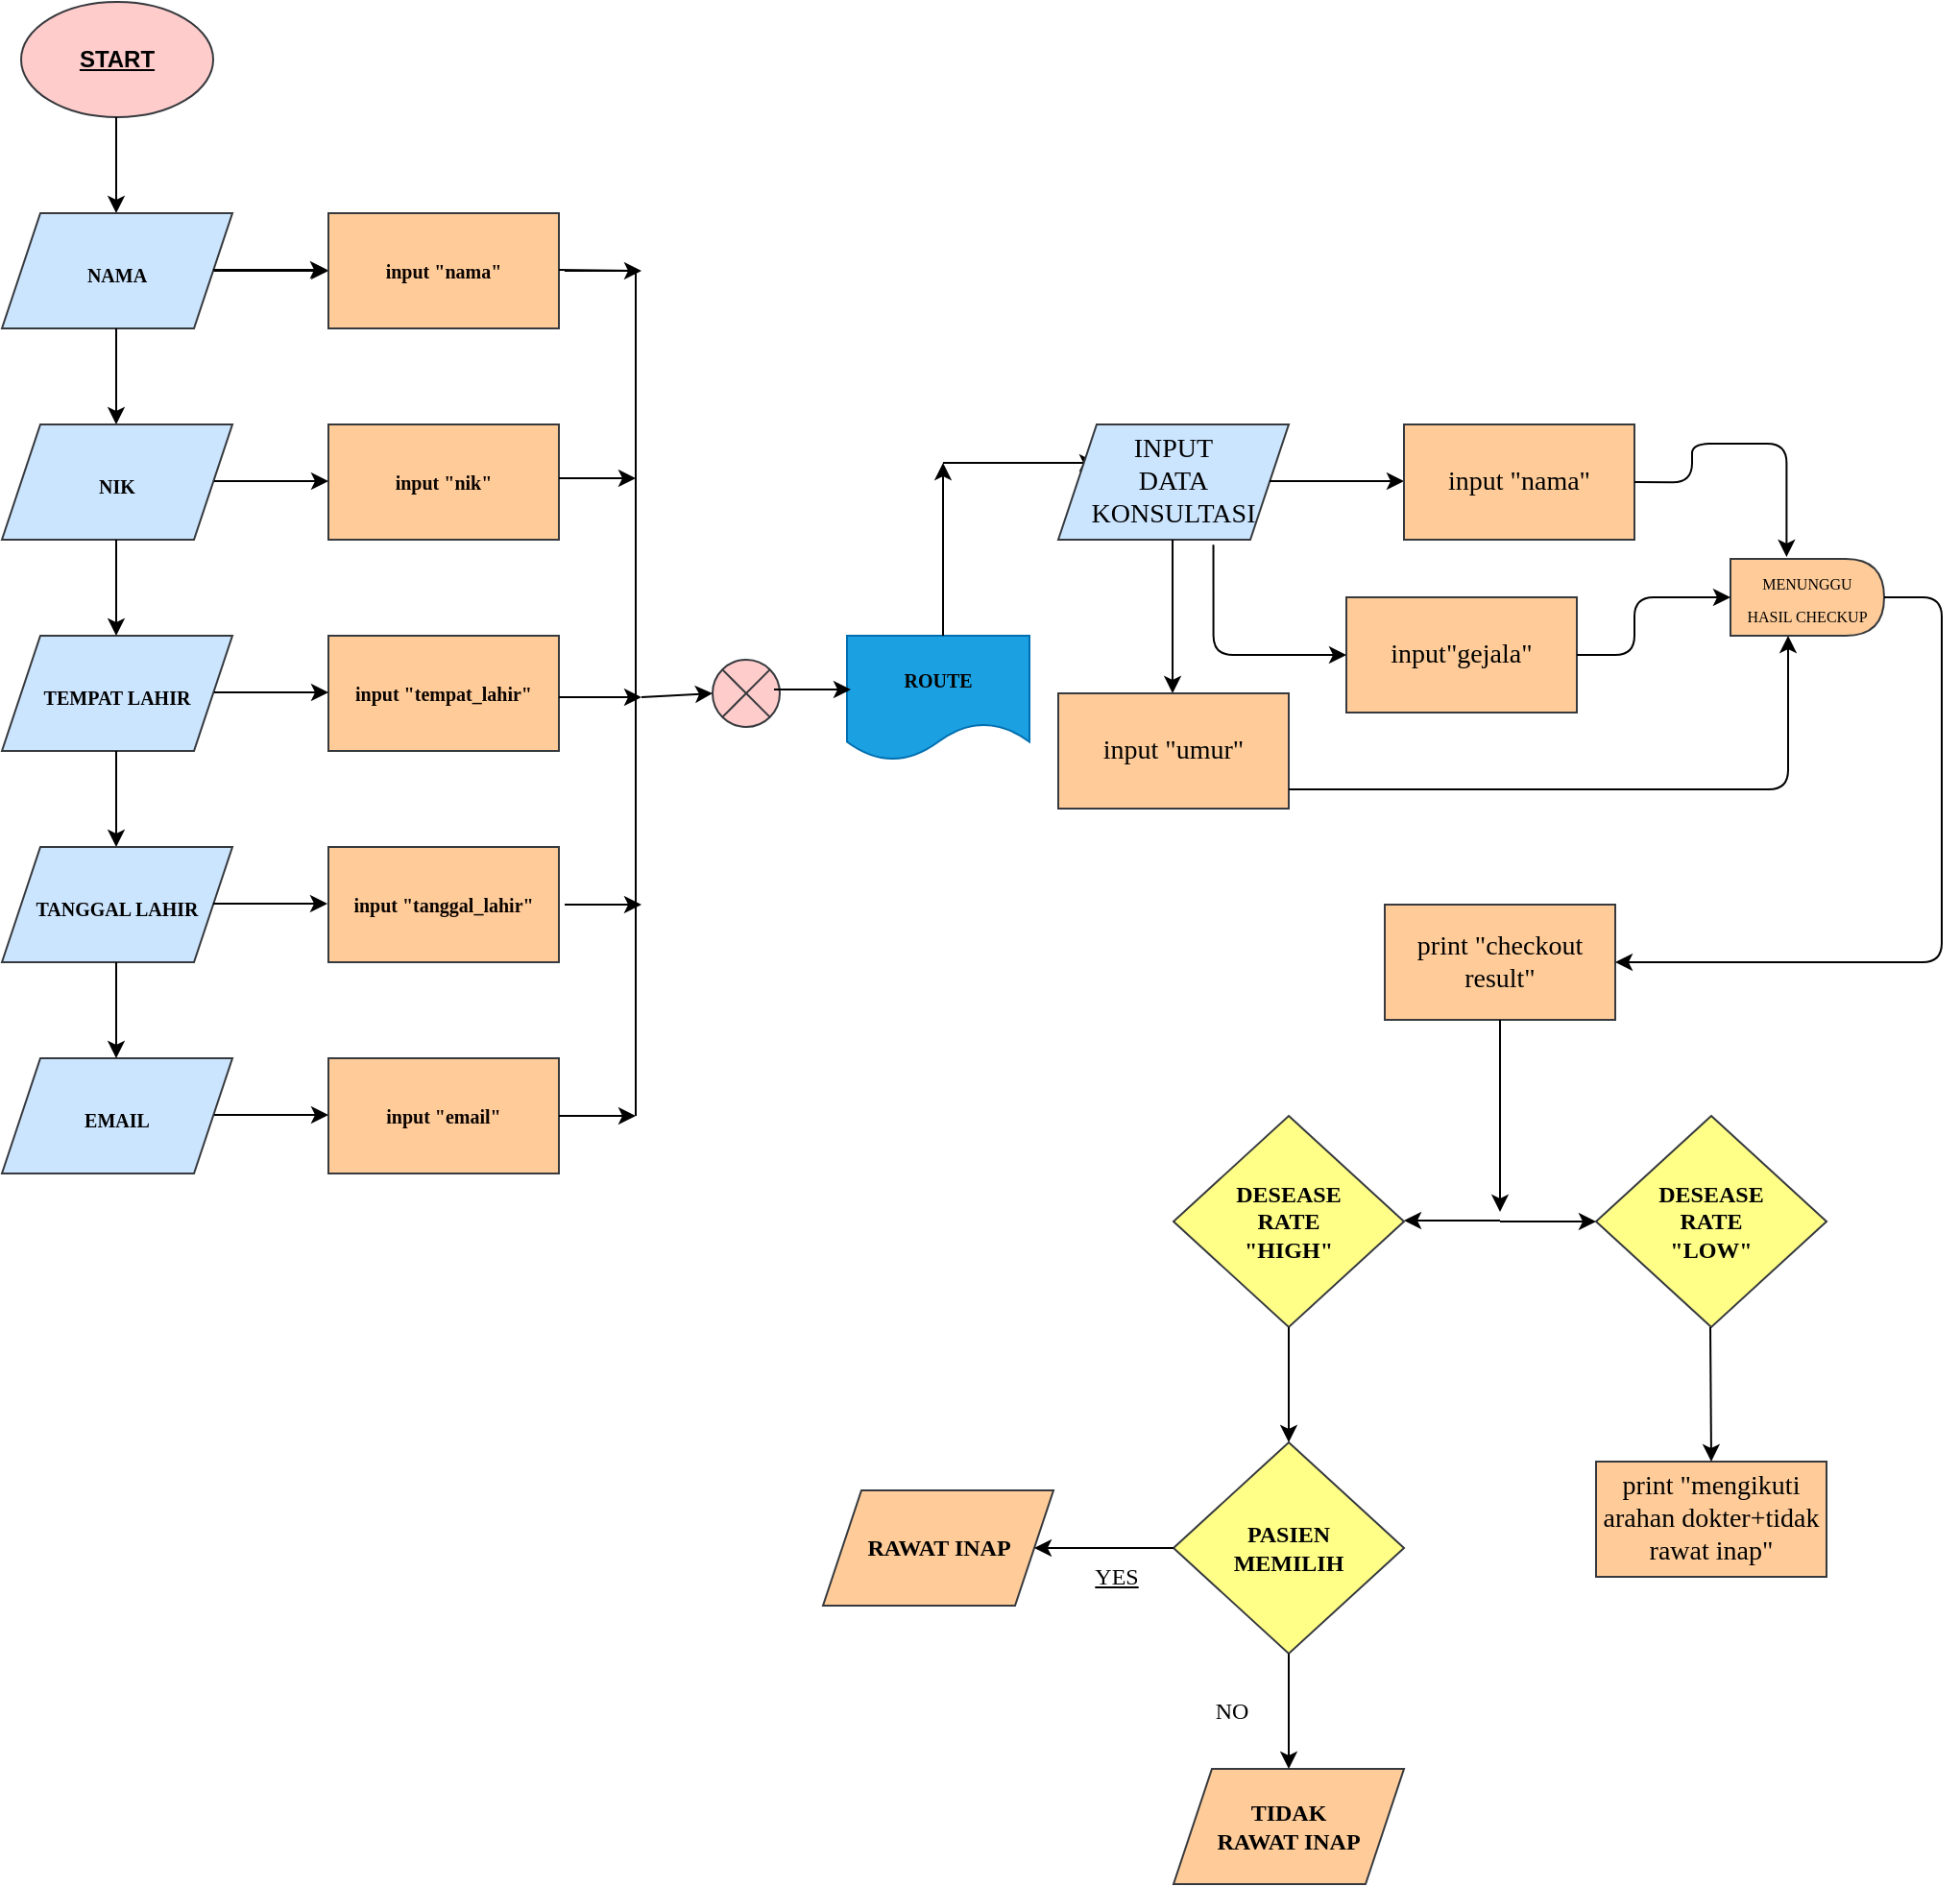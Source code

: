 <mxfile>
    <diagram id="Xf5GsuMawc0rOy-uEA9q" name="Page-1">
        <mxGraphModel dx="458" dy="490" grid="1" gridSize="10" guides="1" tooltips="1" connect="1" arrows="1" fold="1" page="1" pageScale="1" pageWidth="850" pageHeight="1100" background="#ffffff" math="0" shadow="0">
            <root>
                <mxCell id="0"/>
                <mxCell id="1" parent="0"/>
                <mxCell id="11" value="&lt;b&gt;&lt;u&gt;&lt;font color=&quot;#000000&quot;&gt;START&lt;/font&gt;&lt;/u&gt;&lt;/b&gt;" style="ellipse;whiteSpace=wrap;html=1;fillColor=#ffcccc;strokeColor=#36393d;shadow=0;sketch=0;" vertex="1" parent="1">
                    <mxGeometry x="40" y="90" width="100" height="60" as="geometry"/>
                </mxCell>
                <mxCell id="14" value="" style="endArrow=classic;html=1;labelBackgroundColor=default;fontFamily=Times New Roman;fontSize=18;fontColor=#FDFCFF;strokeColor=#000000;" edge="1" parent="1">
                    <mxGeometry width="50" height="50" relative="1" as="geometry">
                        <mxPoint x="89.5" y="150" as="sourcePoint"/>
                        <mxPoint x="89.5" y="200" as="targetPoint"/>
                    </mxGeometry>
                </mxCell>
                <mxCell id="32" value="" style="edgeStyle=none;html=1;labelBackgroundColor=default;fontFamily=Times New Roman;fontSize=10;fontColor=#0A0300;strokeColor=#000000;" edge="1" parent="1" source="15" target="26">
                    <mxGeometry relative="1" as="geometry"/>
                </mxCell>
                <mxCell id="15" value="&lt;font style=&quot;font-size: 10px&quot;&gt;&lt;font color=&quot;#000000&quot;&gt;&lt;b&gt;NAMA&lt;/b&gt;&lt;/font&gt;&lt;br&gt;&lt;/font&gt;" style="shape=parallelogram;perimeter=parallelogramPerimeter;whiteSpace=wrap;html=1;fixedSize=1;shadow=0;sketch=0;fontFamily=Times New Roman;fontSize=18;strokeColor=#36393d;fillColor=#cce5ff;" vertex="1" parent="1">
                    <mxGeometry x="30" y="200" width="120" height="60" as="geometry"/>
                </mxCell>
                <mxCell id="17" value="" style="endArrow=classic;html=1;labelBackgroundColor=default;fontFamily=Times New Roman;fontSize=18;fontColor=#FDFCFF;strokeColor=#000000;" edge="1" parent="1">
                    <mxGeometry width="50" height="50" relative="1" as="geometry">
                        <mxPoint x="89.5" y="260" as="sourcePoint"/>
                        <mxPoint x="89.5" y="310" as="targetPoint"/>
                    </mxGeometry>
                </mxCell>
                <mxCell id="18" value="&lt;font style=&quot;font-size: 10px&quot;&gt;&lt;font color=&quot;#000000&quot;&gt;&lt;b&gt;NIK&lt;/b&gt;&lt;/font&gt;&lt;br&gt;&lt;/font&gt;" style="shape=parallelogram;perimeter=parallelogramPerimeter;whiteSpace=wrap;html=1;fixedSize=1;shadow=0;sketch=0;fontFamily=Times New Roman;fontSize=18;strokeColor=#36393d;fillColor=#cce5ff;" vertex="1" parent="1">
                    <mxGeometry x="30" y="310" width="120" height="60" as="geometry"/>
                </mxCell>
                <mxCell id="19" value="&lt;font style=&quot;font-size: 10px&quot;&gt;&lt;font color=&quot;#000000&quot;&gt;&lt;b&gt;TEMPAT LAHIR&lt;/b&gt;&lt;/font&gt;&lt;br&gt;&lt;/font&gt;" style="shape=parallelogram;perimeter=parallelogramPerimeter;whiteSpace=wrap;html=1;fixedSize=1;shadow=0;sketch=0;fontFamily=Times New Roman;fontSize=18;strokeColor=#36393d;fillColor=#cce5ff;" vertex="1" parent="1">
                    <mxGeometry x="30" y="420" width="120" height="60" as="geometry"/>
                </mxCell>
                <mxCell id="20" value="&lt;font style=&quot;font-size: 10px&quot;&gt;&lt;font color=&quot;#000000&quot;&gt;&lt;b&gt;TANGGAL LAHIR&lt;/b&gt;&lt;/font&gt;&lt;br&gt;&lt;/font&gt;" style="shape=parallelogram;perimeter=parallelogramPerimeter;whiteSpace=wrap;html=1;fixedSize=1;shadow=0;sketch=0;fontFamily=Times New Roman;fontSize=18;strokeColor=#36393d;fillColor=#cce5ff;" vertex="1" parent="1">
                    <mxGeometry x="30" y="530" width="120" height="60" as="geometry"/>
                </mxCell>
                <mxCell id="21" value="&lt;font style=&quot;font-size: 10px&quot;&gt;&lt;font color=&quot;#000000&quot;&gt;&lt;b&gt;EMAIL&lt;/b&gt;&lt;/font&gt;&lt;br&gt;&lt;/font&gt;" style="shape=parallelogram;perimeter=parallelogramPerimeter;whiteSpace=wrap;html=1;fixedSize=1;shadow=0;sketch=0;fontFamily=Times New Roman;fontSize=18;strokeColor=#36393d;fillColor=#cce5ff;" vertex="1" parent="1">
                    <mxGeometry x="30" y="640" width="120" height="60" as="geometry"/>
                </mxCell>
                <mxCell id="22" value="" style="endArrow=classic;html=1;labelBackgroundColor=default;fontFamily=Times New Roman;fontSize=18;fontColor=#FDFCFF;strokeColor=#000000;" edge="1" parent="1">
                    <mxGeometry width="50" height="50" relative="1" as="geometry">
                        <mxPoint x="89.5" y="370" as="sourcePoint"/>
                        <mxPoint x="89.5" y="420" as="targetPoint"/>
                    </mxGeometry>
                </mxCell>
                <mxCell id="23" value="" style="endArrow=classic;html=1;labelBackgroundColor=default;fontFamily=Times New Roman;fontSize=18;fontColor=#FDFCFF;strokeColor=#000000;" edge="1" parent="1">
                    <mxGeometry width="50" height="50" relative="1" as="geometry">
                        <mxPoint x="89.5" y="480" as="sourcePoint"/>
                        <mxPoint x="89.5" y="530" as="targetPoint"/>
                    </mxGeometry>
                </mxCell>
                <mxCell id="24" value="" style="endArrow=classic;html=1;labelBackgroundColor=default;fontFamily=Times New Roman;fontSize=18;fontColor=#FDFCFF;strokeColor=#000000;" edge="1" parent="1">
                    <mxGeometry width="50" height="50" relative="1" as="geometry">
                        <mxPoint x="89.5" y="590" as="sourcePoint"/>
                        <mxPoint x="89.5" y="640" as="targetPoint"/>
                    </mxGeometry>
                </mxCell>
                <mxCell id="26" value="&lt;font color=&quot;#0a0300&quot;&gt;&lt;b&gt;input &quot;nama&quot;&lt;/b&gt;&lt;/font&gt;" style="rounded=0;whiteSpace=wrap;html=1;shadow=0;sketch=0;fontFamily=Times New Roman;fontSize=10;strokeColor=#36393d;fillColor=#ffcc99;" vertex="1" parent="1">
                    <mxGeometry x="200" y="200" width="120" height="60" as="geometry"/>
                </mxCell>
                <mxCell id="27" value="" style="endArrow=classic;html=1;labelBackgroundColor=default;fontFamily=Times New Roman;fontSize=18;fontColor=#FDFCFF;strokeColor=#000000;" edge="1" parent="1">
                    <mxGeometry width="50" height="50" relative="1" as="geometry">
                        <mxPoint x="140" y="229.5" as="sourcePoint"/>
                        <mxPoint x="199.5" y="229.5" as="targetPoint"/>
                    </mxGeometry>
                </mxCell>
                <mxCell id="28" value="&lt;font color=&quot;#0a0300&quot;&gt;&lt;b&gt;input &quot;nik&quot;&lt;/b&gt;&lt;/font&gt;" style="rounded=0;whiteSpace=wrap;html=1;shadow=0;sketch=0;fontFamily=Times New Roman;fontSize=10;strokeColor=#36393d;fillColor=#ffcc99;" vertex="1" parent="1">
                    <mxGeometry x="200" y="310" width="120" height="60" as="geometry"/>
                </mxCell>
                <mxCell id="29" value="&lt;font color=&quot;#0a0300&quot;&gt;&lt;b&gt;input &quot;tempat_lahir&quot;&lt;/b&gt;&lt;/font&gt;" style="rounded=0;whiteSpace=wrap;html=1;shadow=0;sketch=0;fontFamily=Times New Roman;fontSize=10;strokeColor=#36393d;fillColor=#ffcc99;" vertex="1" parent="1">
                    <mxGeometry x="200" y="420" width="120" height="60" as="geometry"/>
                </mxCell>
                <mxCell id="30" value="&lt;font color=&quot;#0a0300&quot;&gt;&lt;b&gt;input &quot;tanggal_lahir&quot;&lt;/b&gt;&lt;/font&gt;" style="rounded=0;whiteSpace=wrap;html=1;shadow=0;sketch=0;fontFamily=Times New Roman;fontSize=10;strokeColor=#36393d;fillColor=#ffcc99;" vertex="1" parent="1">
                    <mxGeometry x="200" y="530" width="120" height="60" as="geometry"/>
                </mxCell>
                <mxCell id="31" value="&lt;font color=&quot;#0a0300&quot;&gt;&lt;b&gt;input &quot;email&quot;&lt;/b&gt;&lt;/font&gt;" style="rounded=0;whiteSpace=wrap;html=1;shadow=0;sketch=0;fontFamily=Times New Roman;fontSize=10;strokeColor=#36393d;fillColor=#ffcc99;" vertex="1" parent="1">
                    <mxGeometry x="200" y="640" width="120" height="60" as="geometry"/>
                </mxCell>
                <mxCell id="33" value="" style="endArrow=classic;html=1;labelBackgroundColor=default;fontFamily=Times New Roman;fontSize=18;fontColor=#FDFCFF;strokeColor=#000000;" edge="1" parent="1">
                    <mxGeometry width="50" height="50" relative="1" as="geometry">
                        <mxPoint x="140.5" y="339.5" as="sourcePoint"/>
                        <mxPoint x="200" y="339.5" as="targetPoint"/>
                    </mxGeometry>
                </mxCell>
                <mxCell id="34" value="" style="endArrow=classic;html=1;labelBackgroundColor=default;fontFamily=Times New Roman;fontSize=18;fontColor=#FDFCFF;strokeColor=#000000;" edge="1" parent="1">
                    <mxGeometry width="50" height="50" relative="1" as="geometry">
                        <mxPoint x="140.5" y="449.5" as="sourcePoint"/>
                        <mxPoint x="200" y="449.5" as="targetPoint"/>
                    </mxGeometry>
                </mxCell>
                <mxCell id="35" value="" style="endArrow=classic;html=1;labelBackgroundColor=default;fontFamily=Times New Roman;fontSize=18;fontColor=#FDFCFF;strokeColor=#000000;" edge="1" parent="1">
                    <mxGeometry width="50" height="50" relative="1" as="geometry">
                        <mxPoint x="140" y="559.5" as="sourcePoint"/>
                        <mxPoint x="199.5" y="559.5" as="targetPoint"/>
                    </mxGeometry>
                </mxCell>
                <mxCell id="36" value="" style="endArrow=classic;html=1;labelBackgroundColor=default;fontFamily=Times New Roman;fontSize=18;fontColor=#FDFCFF;strokeColor=#000000;" edge="1" parent="1">
                    <mxGeometry width="50" height="50" relative="1" as="geometry">
                        <mxPoint x="140.5" y="669.5" as="sourcePoint"/>
                        <mxPoint x="200" y="669.5" as="targetPoint"/>
                    </mxGeometry>
                </mxCell>
                <mxCell id="38" value="" style="shape=sumEllipse;perimeter=ellipsePerimeter;whiteSpace=wrap;html=1;backgroundOutline=1;shadow=0;sketch=0;fontFamily=Times New Roman;fontSize=10;strokeColor=#36393d;fillColor=#ffcccc;" vertex="1" parent="1">
                    <mxGeometry x="400" y="432.5" width="35" height="35" as="geometry"/>
                </mxCell>
                <mxCell id="39" value="&lt;font color=&quot;#030303&quot;&gt;&lt;b&gt;ROUTE&lt;/b&gt;&lt;/font&gt;" style="shape=document;whiteSpace=wrap;html=1;boundedLbl=1;shadow=0;sketch=0;fontFamily=Times New Roman;fontSize=10;strokeColor=#006EAF;fillColor=#1ba1e2;fontColor=#ffffff;" vertex="1" parent="1">
                    <mxGeometry x="470" y="420" width="95" height="65" as="geometry"/>
                </mxCell>
                <mxCell id="41" value="" style="endArrow=none;html=1;labelBackgroundColor=default;fontFamily=Times New Roman;fontSize=10;fontColor=#0A0300;strokeColor=#000000;" edge="1" parent="1">
                    <mxGeometry width="50" height="50" relative="1" as="geometry">
                        <mxPoint x="320" y="229.5" as="sourcePoint"/>
                        <mxPoint x="360" y="230" as="targetPoint"/>
                    </mxGeometry>
                </mxCell>
                <mxCell id="42" value="" style="endArrow=none;html=1;labelBackgroundColor=default;fontFamily=Times New Roman;fontSize=10;fontColor=#0A0300;strokeColor=#000000;" edge="1" parent="1">
                    <mxGeometry width="50" height="50" relative="1" as="geometry">
                        <mxPoint x="360" y="670" as="sourcePoint"/>
                        <mxPoint x="360" y="230" as="targetPoint"/>
                    </mxGeometry>
                </mxCell>
                <mxCell id="43" value="" style="endArrow=none;html=1;labelBackgroundColor=default;fontFamily=Times New Roman;fontSize=10;fontColor=#0A0300;strokeColor=#000000;" edge="1" parent="1">
                    <mxGeometry width="50" height="50" relative="1" as="geometry">
                        <mxPoint x="325" y="670" as="sourcePoint"/>
                        <mxPoint x="350" y="670" as="targetPoint"/>
                    </mxGeometry>
                </mxCell>
                <mxCell id="44" value="" style="endArrow=classic;html=1;labelBackgroundColor=default;fontFamily=Times New Roman;fontSize=10;fontColor=#0A0300;strokeColor=#000000;" edge="1" parent="1">
                    <mxGeometry width="50" height="50" relative="1" as="geometry">
                        <mxPoint x="320" y="670" as="sourcePoint"/>
                        <mxPoint x="360" y="670" as="targetPoint"/>
                    </mxGeometry>
                </mxCell>
                <mxCell id="45" value="" style="endArrow=classic;html=1;labelBackgroundColor=default;fontFamily=Times New Roman;fontSize=10;fontColor=#0A0300;strokeColor=#000000;" edge="1" parent="1">
                    <mxGeometry width="50" height="50" relative="1" as="geometry">
                        <mxPoint x="323" y="560" as="sourcePoint"/>
                        <mxPoint x="363" y="560" as="targetPoint"/>
                    </mxGeometry>
                </mxCell>
                <mxCell id="46" value="" style="endArrow=classic;html=1;labelBackgroundColor=default;fontFamily=Times New Roman;fontSize=10;fontColor=#0A0300;strokeColor=#000000;" edge="1" parent="1">
                    <mxGeometry width="50" height="50" relative="1" as="geometry">
                        <mxPoint x="320" y="452" as="sourcePoint"/>
                        <mxPoint x="363" y="452" as="targetPoint"/>
                    </mxGeometry>
                </mxCell>
                <mxCell id="47" value="" style="endArrow=classic;html=1;labelBackgroundColor=default;fontFamily=Times New Roman;fontSize=10;fontColor=#0A0300;strokeColor=#000000;" edge="1" parent="1">
                    <mxGeometry width="50" height="50" relative="1" as="geometry">
                        <mxPoint x="320" y="338" as="sourcePoint"/>
                        <mxPoint x="360" y="338" as="targetPoint"/>
                    </mxGeometry>
                </mxCell>
                <mxCell id="48" value="" style="endArrow=classic;html=1;labelBackgroundColor=default;fontFamily=Times New Roman;fontSize=10;fontColor=#0A0300;strokeColor=#000000;" edge="1" parent="1">
                    <mxGeometry width="50" height="50" relative="1" as="geometry">
                        <mxPoint x="323" y="230" as="sourcePoint"/>
                        <mxPoint x="363" y="230" as="targetPoint"/>
                    </mxGeometry>
                </mxCell>
                <mxCell id="49" value="" style="endArrow=classic;html=1;labelBackgroundColor=default;fontFamily=Times New Roman;fontSize=10;fontColor=#0A0300;strokeColor=#000000;entryX=0;entryY=0.5;entryDx=0;entryDy=0;" edge="1" parent="1" target="38">
                    <mxGeometry width="50" height="50" relative="1" as="geometry">
                        <mxPoint x="363" y="452" as="sourcePoint"/>
                        <mxPoint x="430" y="452" as="targetPoint"/>
                    </mxGeometry>
                </mxCell>
                <mxCell id="50" value="" style="endArrow=classic;html=1;labelBackgroundColor=default;fontFamily=Times New Roman;fontSize=10;fontColor=#0A0300;strokeColor=#000000;" edge="1" parent="1">
                    <mxGeometry width="50" height="50" relative="1" as="geometry">
                        <mxPoint x="432" y="448" as="sourcePoint"/>
                        <mxPoint x="472" y="448" as="targetPoint"/>
                    </mxGeometry>
                </mxCell>
                <mxCell id="51" value="" style="endArrow=classic;html=1;labelBackgroundColor=default;fontFamily=Times New Roman;fontSize=14;fontColor=#030303;strokeColor=#000000;" edge="1" parent="1">
                    <mxGeometry width="50" height="50" relative="1" as="geometry">
                        <mxPoint x="520" y="420" as="sourcePoint"/>
                        <mxPoint x="520" y="330" as="targetPoint"/>
                    </mxGeometry>
                </mxCell>
                <mxCell id="52" value="" style="endArrow=classic;html=1;labelBackgroundColor=default;fontFamily=Times New Roman;fontSize=14;fontColor=#030303;strokeColor=#000000;" edge="1" parent="1">
                    <mxGeometry width="50" height="50" relative="1" as="geometry">
                        <mxPoint x="520" y="330" as="sourcePoint"/>
                        <mxPoint x="600" y="330" as="targetPoint"/>
                    </mxGeometry>
                </mxCell>
                <mxCell id="54" value="&lt;font color=&quot;#000000&quot;&gt;INPUT&lt;br&gt;DATA&lt;br&gt;KONSULTASI&lt;br&gt;&lt;/font&gt;" style="shape=parallelogram;perimeter=parallelogramPerimeter;whiteSpace=wrap;html=1;fixedSize=1;shadow=0;sketch=0;fontFamily=Times New Roman;fontSize=14;strokeColor=#36393d;fillColor=#cce5ff;" vertex="1" parent="1">
                    <mxGeometry x="580" y="310" width="120" height="60" as="geometry"/>
                </mxCell>
                <mxCell id="55" value="" style="endArrow=classic;html=1;labelBackgroundColor=default;fontFamily=Times New Roman;fontSize=14;fontColor=#000000;strokeColor=#000000;" edge="1" parent="1">
                    <mxGeometry width="50" height="50" relative="1" as="geometry">
                        <mxPoint x="690" y="339.52" as="sourcePoint"/>
                        <mxPoint x="760" y="339.52" as="targetPoint"/>
                    </mxGeometry>
                </mxCell>
                <mxCell id="56" value="" style="endArrow=classic;html=1;labelBackgroundColor=default;fontFamily=Times New Roman;fontSize=14;fontColor=#030303;strokeColor=#000000;" edge="1" parent="1">
                    <mxGeometry width="50" height="50" relative="1" as="geometry">
                        <mxPoint x="639.52" y="370" as="sourcePoint"/>
                        <mxPoint x="639.52" y="450" as="targetPoint"/>
                    </mxGeometry>
                </mxCell>
                <mxCell id="58" value="&lt;font color=&quot;#000000&quot;&gt;input &quot;nama&quot;&lt;/font&gt;" style="rounded=0;whiteSpace=wrap;html=1;shadow=0;sketch=0;fontFamily=Times New Roman;fontSize=14;strokeColor=#36393d;fillColor=#ffcc99;" vertex="1" parent="1">
                    <mxGeometry x="760" y="310" width="120" height="60" as="geometry"/>
                </mxCell>
                <mxCell id="59" value="&lt;font color=&quot;#000000&quot;&gt;input &quot;umur&quot;&lt;/font&gt;" style="rounded=0;whiteSpace=wrap;html=1;shadow=0;sketch=0;fontFamily=Times New Roman;fontSize=14;strokeColor=#36393d;fillColor=#ffcc99;" vertex="1" parent="1">
                    <mxGeometry x="580" y="450" width="120" height="60" as="geometry"/>
                </mxCell>
                <mxCell id="61" value="&lt;font color=&quot;#000000&quot;&gt;input&quot;gejala&quot;&lt;/font&gt;" style="rounded=0;whiteSpace=wrap;html=1;shadow=0;sketch=0;fontFamily=Times New Roman;fontSize=14;strokeColor=#36393d;fillColor=#ffcc99;" vertex="1" parent="1">
                    <mxGeometry x="730" y="400" width="120" height="60" as="geometry"/>
                </mxCell>
                <mxCell id="62" value="" style="edgeStyle=segmentEdgeStyle;endArrow=classic;html=1;labelBackgroundColor=default;fontFamily=Times New Roman;fontSize=14;fontColor=#000000;strokeColor=#000000;entryX=0;entryY=0.5;entryDx=0;entryDy=0;exitX=0.673;exitY=1.044;exitDx=0;exitDy=0;exitPerimeter=0;" edge="1" parent="1" source="54" target="61">
                    <mxGeometry width="50" height="50" relative="1" as="geometry">
                        <mxPoint x="660" y="380" as="sourcePoint"/>
                        <mxPoint x="710" y="430" as="targetPoint"/>
                        <Array as="points">
                            <mxPoint x="661" y="430"/>
                        </Array>
                    </mxGeometry>
                </mxCell>
                <mxCell id="63" value="&lt;font color=&quot;#000000&quot;&gt;&lt;font style=&quot;font-size: 8px&quot;&gt;MENUNGGU&lt;br&gt;HASIL CHECKUP&lt;/font&gt;&lt;br&gt;&lt;/font&gt;" style="shape=delay;whiteSpace=wrap;html=1;shadow=0;sketch=0;fontFamily=Times New Roman;fontSize=14;strokeColor=#36393d;fillColor=#ffcc99;gradientColor=none;" vertex="1" parent="1">
                    <mxGeometry x="930" y="380" width="80" height="40" as="geometry"/>
                </mxCell>
                <mxCell id="65" value="" style="edgeStyle=segmentEdgeStyle;endArrow=classic;html=1;labelBackgroundColor=default;fontFamily=Times New Roman;fontSize=8;fontColor=#000000;strokeColor=#000000;entryX=0.375;entryY=1;entryDx=0;entryDy=0;entryPerimeter=0;" edge="1" parent="1" target="63">
                    <mxGeometry width="50" height="50" relative="1" as="geometry">
                        <mxPoint x="700" y="500" as="sourcePoint"/>
                        <mxPoint x="960" y="430" as="targetPoint"/>
                        <Array as="points">
                            <mxPoint x="960" y="500"/>
                        </Array>
                    </mxGeometry>
                </mxCell>
                <mxCell id="66" value="" style="edgeStyle=segmentEdgeStyle;endArrow=classic;html=1;labelBackgroundColor=default;fontFamily=Times New Roman;fontSize=8;fontColor=#000000;strokeColor=#000000;entryX=0;entryY=0.5;entryDx=0;entryDy=0;exitX=1;exitY=0.5;exitDx=0;exitDy=0;" edge="1" parent="1" source="61" target="63">
                    <mxGeometry width="50" height="50" relative="1" as="geometry">
                        <mxPoint x="850" y="449.95" as="sourcePoint"/>
                        <mxPoint x="900" y="399.95" as="targetPoint"/>
                        <Array as="points">
                            <mxPoint x="880" y="430"/>
                            <mxPoint x="880" y="400"/>
                        </Array>
                    </mxGeometry>
                </mxCell>
                <mxCell id="70" value="" style="edgeStyle=segmentEdgeStyle;endArrow=classic;html=1;labelBackgroundColor=default;fontFamily=Times New Roman;fontSize=8;fontColor=#000000;strokeColor=#000000;exitX=1;exitY=0.501;exitDx=0;exitDy=0;exitPerimeter=0;entryX=0.365;entryY=-0.026;entryDx=0;entryDy=0;entryPerimeter=0;" edge="1" parent="1" source="58" target="63">
                    <mxGeometry width="50" height="50" relative="1" as="geometry">
                        <mxPoint x="890" y="340" as="sourcePoint"/>
                        <mxPoint x="960" y="370" as="targetPoint"/>
                        <Array as="points">
                            <mxPoint x="910" y="340"/>
                            <mxPoint x="910" y="320"/>
                            <mxPoint x="959" y="320"/>
                        </Array>
                    </mxGeometry>
                </mxCell>
                <mxCell id="71" value="&lt;font color=&quot;#000000&quot;&gt;print &quot;checkout result&quot;&lt;/font&gt;" style="rounded=0;whiteSpace=wrap;html=1;shadow=0;sketch=0;fontFamily=Times New Roman;fontSize=14;strokeColor=#36393d;fillColor=#ffcc99;" vertex="1" parent="1">
                    <mxGeometry x="750" y="560" width="120" height="60" as="geometry"/>
                </mxCell>
                <mxCell id="72" value="" style="edgeStyle=segmentEdgeStyle;endArrow=classic;html=1;labelBackgroundColor=default;fontFamily=Times New Roman;fontSize=8;fontColor=#000000;strokeColor=#000000;entryX=1;entryY=0.5;entryDx=0;entryDy=0;" edge="1" parent="1" target="71">
                    <mxGeometry width="50" height="50" relative="1" as="geometry">
                        <mxPoint x="1010" y="400" as="sourcePoint"/>
                        <mxPoint x="1040" y="590" as="targetPoint"/>
                        <Array as="points">
                            <mxPoint x="1040" y="400"/>
                            <mxPoint x="1040" y="590"/>
                        </Array>
                    </mxGeometry>
                </mxCell>
                <mxCell id="73" value="&lt;font color=&quot;#000000&quot;&gt;&lt;b&gt;&lt;font style=&quot;font-size: 12px&quot;&gt;DESEASE&lt;br&gt;RATE&lt;br&gt;&quot;HIGH&quot;&lt;/font&gt;&lt;br&gt;&lt;/b&gt;&lt;/font&gt;" style="rhombus;whiteSpace=wrap;html=1;shadow=0;sketch=0;fontFamily=Times New Roman;fontSize=8;strokeColor=#36393d;fillColor=#ffff88;" vertex="1" parent="1">
                    <mxGeometry x="640" y="670" width="120" height="110" as="geometry"/>
                </mxCell>
                <mxCell id="75" value="" style="endArrow=classic;html=1;labelBackgroundColor=default;fontFamily=Times New Roman;fontSize=8;fontColor=#000000;strokeColor=#000000;exitX=0.5;exitY=1;exitDx=0;exitDy=0;" edge="1" parent="1" source="71">
                    <mxGeometry width="50" height="50" relative="1" as="geometry">
                        <mxPoint x="795" y="690" as="sourcePoint"/>
                        <mxPoint x="810" y="720" as="targetPoint"/>
                    </mxGeometry>
                </mxCell>
                <mxCell id="77" value="" style="endArrow=classic;html=1;labelBackgroundColor=default;fontFamily=Times New Roman;fontSize=8;fontColor=#000000;strokeColor=#000000;" edge="1" parent="1">
                    <mxGeometry width="50" height="50" relative="1" as="geometry">
                        <mxPoint x="810" y="724.5" as="sourcePoint"/>
                        <mxPoint x="760" y="724.5" as="targetPoint"/>
                    </mxGeometry>
                </mxCell>
                <mxCell id="78" value="&lt;font color=&quot;#000000&quot;&gt;&lt;b&gt;PASIEN&lt;br&gt;MEMILIH&lt;/b&gt;&lt;/font&gt;" style="rhombus;whiteSpace=wrap;html=1;shadow=0;sketch=0;fontFamily=Times New Roman;fontSize=12;strokeColor=#36393d;fillColor=#ffff88;" vertex="1" parent="1">
                    <mxGeometry x="640" y="840" width="120" height="110" as="geometry"/>
                </mxCell>
                <mxCell id="79" value="" style="endArrow=classic;html=1;labelBackgroundColor=default;fontFamily=Times New Roman;fontSize=12;fontColor=#000000;strokeColor=#000000;entryX=0.5;entryY=0;entryDx=0;entryDy=0;" edge="1" parent="1" target="78">
                    <mxGeometry width="50" height="50" relative="1" as="geometry">
                        <mxPoint x="700" y="780" as="sourcePoint"/>
                        <mxPoint x="750" y="730" as="targetPoint"/>
                    </mxGeometry>
                </mxCell>
                <mxCell id="80" value="&lt;font color=&quot;#000000&quot;&gt;&lt;b&gt;RAWAT INAP&lt;/b&gt;&lt;/font&gt;" style="shape=parallelogram;perimeter=parallelogramPerimeter;whiteSpace=wrap;html=1;fixedSize=1;shadow=0;sketch=0;fontFamily=Times New Roman;fontSize=12;strokeColor=#36393d;fillColor=#ffcc99;" vertex="1" parent="1">
                    <mxGeometry x="457.5" y="865" width="120" height="60" as="geometry"/>
                </mxCell>
                <mxCell id="81" value="&lt;b&gt;&lt;font color=&quot;#000000&quot;&gt;TIDAK&lt;br&gt;RAWAT INAP&lt;/font&gt;&lt;/b&gt;" style="shape=parallelogram;perimeter=parallelogramPerimeter;whiteSpace=wrap;html=1;fixedSize=1;shadow=0;sketch=0;fontFamily=Times New Roman;fontSize=12;strokeColor=#36393d;fillColor=#ffcc99;" vertex="1" parent="1">
                    <mxGeometry x="640" y="1010" width="120" height="60" as="geometry"/>
                </mxCell>
                <mxCell id="82" value="" style="endArrow=classic;html=1;labelBackgroundColor=default;fontFamily=Times New Roman;fontSize=12;fontColor=#000000;strokeColor=#000000;entryX=1;entryY=0.5;entryDx=0;entryDy=0;exitX=0;exitY=0.5;exitDx=0;exitDy=0;" edge="1" parent="1" source="78" target="80">
                    <mxGeometry width="50" height="50" relative="1" as="geometry">
                        <mxPoint x="570" y="940" as="sourcePoint"/>
                        <mxPoint x="620" y="890" as="targetPoint"/>
                    </mxGeometry>
                </mxCell>
                <mxCell id="83" value="YES" style="edgeLabel;html=1;align=center;verticalAlign=middle;resizable=0;points=[];fontSize=12;fontFamily=Times New Roman;fontColor=#000000;labelBackgroundColor=#FFFFFF;fontStyle=4" vertex="1" connectable="0" parent="82">
                    <mxGeometry x="-0.251" y="1" relative="1" as="geometry">
                        <mxPoint x="-3" y="14" as="offset"/>
                    </mxGeometry>
                </mxCell>
                <mxCell id="87" value="" style="endArrow=classic;html=1;labelBackgroundColor=default;fontFamily=Times New Roman;fontSize=12;fontColor=#000000;strokeColor=#000000;entryX=0.5;entryY=0;entryDx=0;entryDy=0;" edge="1" parent="1">
                    <mxGeometry width="50" height="50" relative="1" as="geometry">
                        <mxPoint x="700" y="950" as="sourcePoint"/>
                        <mxPoint x="700" y="1010" as="targetPoint"/>
                    </mxGeometry>
                </mxCell>
                <mxCell id="88" value="&lt;span style=&quot;background-color: rgb(255 , 255 , 255)&quot;&gt;NO&lt;/span&gt;" style="edgeLabel;html=1;align=center;verticalAlign=middle;resizable=0;points=[];fontSize=12;fontFamily=Times New Roman;fontColor=#000000;" vertex="1" connectable="0" parent="87">
                    <mxGeometry x="-0.544" y="2" relative="1" as="geometry">
                        <mxPoint x="-32" y="16" as="offset"/>
                    </mxGeometry>
                </mxCell>
                <mxCell id="89" value="&lt;font color=&quot;#000000&quot;&gt;&lt;b&gt;&lt;font style=&quot;font-size: 12px&quot;&gt;DESEASE&lt;br&gt;RATE&lt;br&gt;&quot;LOW&quot;&lt;/font&gt;&lt;br&gt;&lt;/b&gt;&lt;/font&gt;" style="rhombus;whiteSpace=wrap;html=1;shadow=0;sketch=0;fontFamily=Times New Roman;fontSize=8;strokeColor=#36393d;fillColor=#ffff88;" vertex="1" parent="1">
                    <mxGeometry x="860" y="670" width="120" height="110" as="geometry"/>
                </mxCell>
                <mxCell id="90" value="" style="endArrow=classic;html=1;labelBackgroundColor=default;fontFamily=Times New Roman;fontSize=8;fontColor=#000000;strokeColor=#000000;" edge="1" parent="1">
                    <mxGeometry width="50" height="50" relative="1" as="geometry">
                        <mxPoint x="810" y="725" as="sourcePoint"/>
                        <mxPoint x="860" y="725" as="targetPoint"/>
                    </mxGeometry>
                </mxCell>
                <mxCell id="91" value="&lt;font color=&quot;#000000&quot;&gt;print &quot;mengikuti arahan dokter+tidak rawat inap&quot;&lt;/font&gt;" style="rounded=0;whiteSpace=wrap;html=1;shadow=0;sketch=0;fontFamily=Times New Roman;fontSize=14;strokeColor=#36393d;fillColor=#ffcc99;" vertex="1" parent="1">
                    <mxGeometry x="860" y="850" width="120" height="60" as="geometry"/>
                </mxCell>
                <mxCell id="92" value="" style="endArrow=classic;html=1;labelBackgroundColor=default;fontFamily=Times New Roman;fontSize=8;fontColor=#000000;strokeColor=#000000;exitX=0.5;exitY=1;exitDx=0;exitDy=0;" edge="1" parent="1">
                    <mxGeometry width="50" height="50" relative="1" as="geometry">
                        <mxPoint x="919.5" y="780" as="sourcePoint"/>
                        <mxPoint x="920" y="850" as="targetPoint"/>
                    </mxGeometry>
                </mxCell>
            </root>
        </mxGraphModel>
    </diagram>
</mxfile>